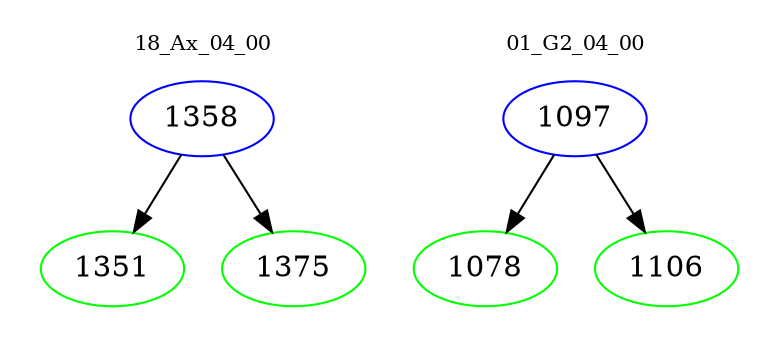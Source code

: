 digraph{
subgraph cluster_0 {
color = white
label = "18_Ax_04_00";
fontsize=10;
T0_1358 [label="1358", color="blue"]
T0_1358 -> T0_1351 [color="black"]
T0_1351 [label="1351", color="green"]
T0_1358 -> T0_1375 [color="black"]
T0_1375 [label="1375", color="green"]
}
subgraph cluster_1 {
color = white
label = "01_G2_04_00";
fontsize=10;
T1_1097 [label="1097", color="blue"]
T1_1097 -> T1_1078 [color="black"]
T1_1078 [label="1078", color="green"]
T1_1097 -> T1_1106 [color="black"]
T1_1106 [label="1106", color="green"]
}
}
